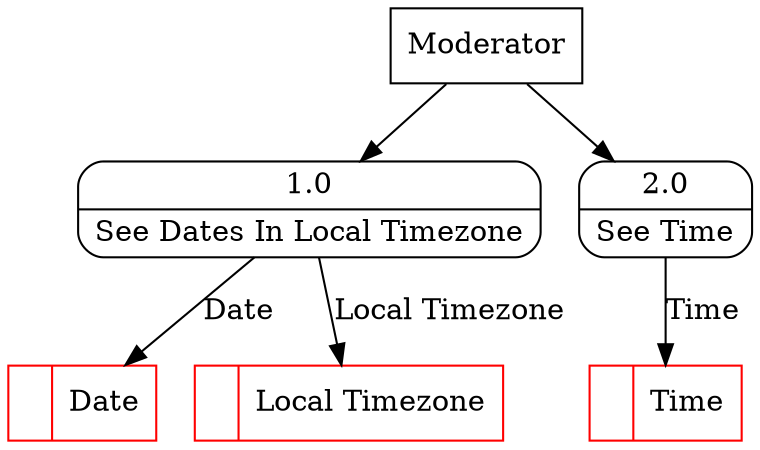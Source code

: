 digraph dfd2{ 
node[shape=record]
200 [label="<f0>  |<f1> Date " color=red];
201 [label="<f0>  |<f1> Local Timezone " color=red];
202 [label="<f0>  |<f1> Time " color=red];
203 [label="Moderator" shape=box];
204 [label="{<f0> 1.0|<f1> See Dates In Local Timezone }" shape=Mrecord];
205 [label="{<f0> 2.0|<f1> See Time }" shape=Mrecord];
203 -> 204
203 -> 205
204 -> 200 [label="Date"]
204 -> 201 [label="Local Timezone"]
205 -> 202 [label="Time"]
}
